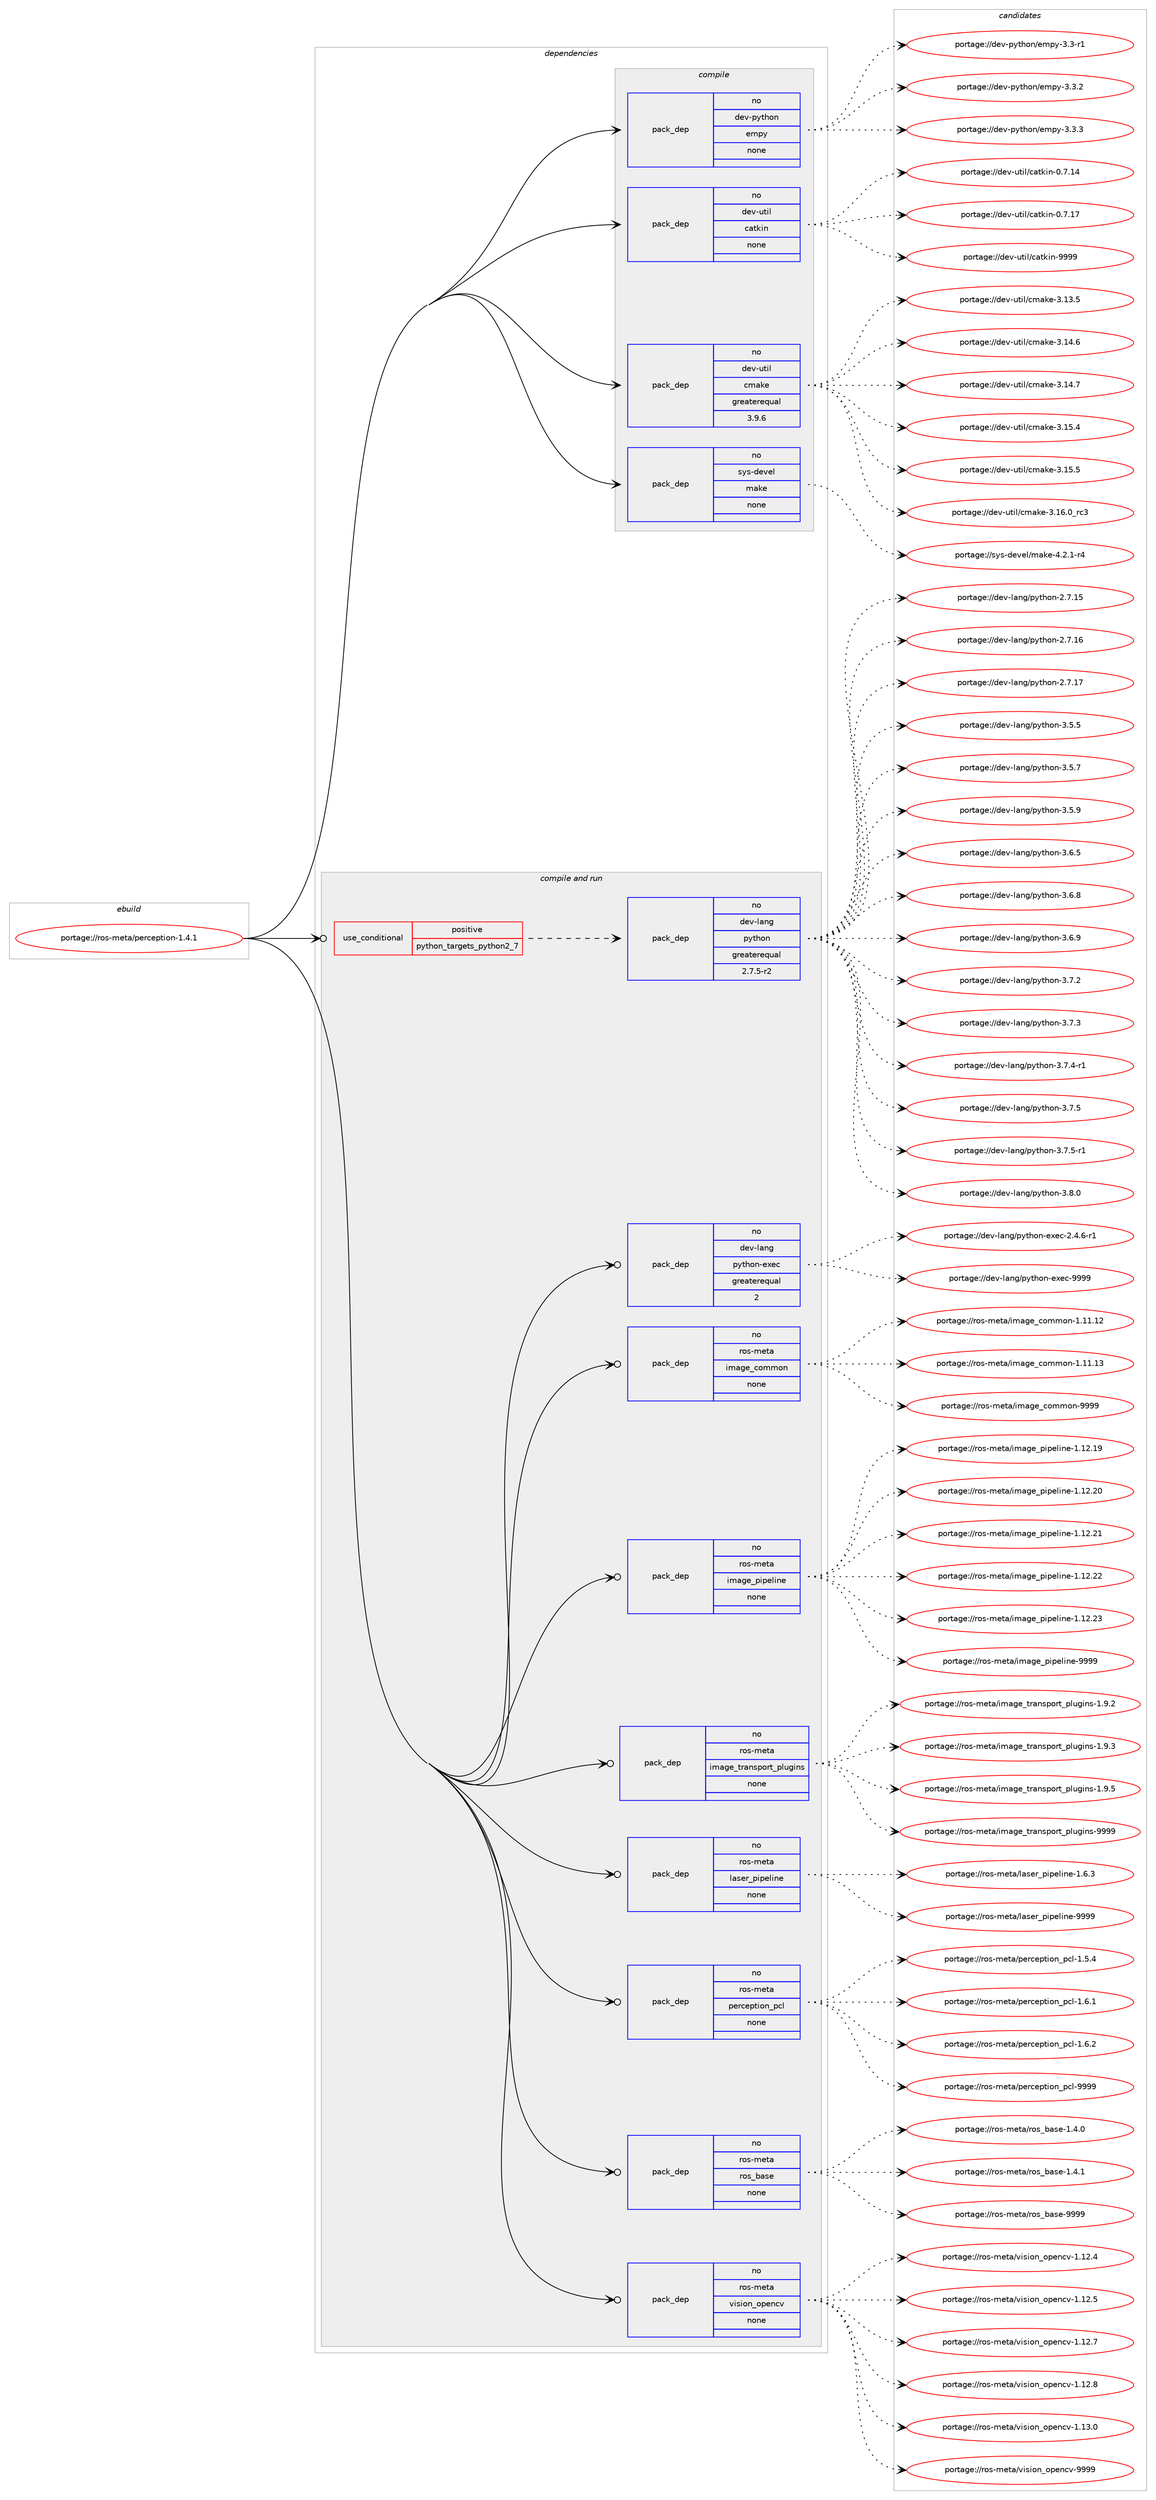 digraph prolog {

# *************
# Graph options
# *************

newrank=true;
concentrate=true;
compound=true;
graph [rankdir=LR,fontname=Helvetica,fontsize=10,ranksep=1.5];#, ranksep=2.5, nodesep=0.2];
edge  [arrowhead=vee];
node  [fontname=Helvetica,fontsize=10];

# **********
# The ebuild
# **********

subgraph cluster_leftcol {
color=gray;
rank=same;
label=<<i>ebuild</i>>;
id [label="portage://ros-meta/perception-1.4.1", color=red, width=4, href="../ros-meta/perception-1.4.1.svg"];
}

# ****************
# The dependencies
# ****************

subgraph cluster_midcol {
color=gray;
label=<<i>dependencies</i>>;
subgraph cluster_compile {
fillcolor="#eeeeee";
style=filled;
label=<<i>compile</i>>;
subgraph pack279078 {
dependency380385 [label=<<TABLE BORDER="0" CELLBORDER="1" CELLSPACING="0" CELLPADDING="4" WIDTH="220"><TR><TD ROWSPAN="6" CELLPADDING="30">pack_dep</TD></TR><TR><TD WIDTH="110">no</TD></TR><TR><TD>dev-python</TD></TR><TR><TD>empy</TD></TR><TR><TD>none</TD></TR><TR><TD></TD></TR></TABLE>>, shape=none, color=blue];
}
id:e -> dependency380385:w [weight=20,style="solid",arrowhead="vee"];
subgraph pack279079 {
dependency380386 [label=<<TABLE BORDER="0" CELLBORDER="1" CELLSPACING="0" CELLPADDING="4" WIDTH="220"><TR><TD ROWSPAN="6" CELLPADDING="30">pack_dep</TD></TR><TR><TD WIDTH="110">no</TD></TR><TR><TD>dev-util</TD></TR><TR><TD>catkin</TD></TR><TR><TD>none</TD></TR><TR><TD></TD></TR></TABLE>>, shape=none, color=blue];
}
id:e -> dependency380386:w [weight=20,style="solid",arrowhead="vee"];
subgraph pack279080 {
dependency380387 [label=<<TABLE BORDER="0" CELLBORDER="1" CELLSPACING="0" CELLPADDING="4" WIDTH="220"><TR><TD ROWSPAN="6" CELLPADDING="30">pack_dep</TD></TR><TR><TD WIDTH="110">no</TD></TR><TR><TD>dev-util</TD></TR><TR><TD>cmake</TD></TR><TR><TD>greaterequal</TD></TR><TR><TD>3.9.6</TD></TR></TABLE>>, shape=none, color=blue];
}
id:e -> dependency380387:w [weight=20,style="solid",arrowhead="vee"];
subgraph pack279081 {
dependency380388 [label=<<TABLE BORDER="0" CELLBORDER="1" CELLSPACING="0" CELLPADDING="4" WIDTH="220"><TR><TD ROWSPAN="6" CELLPADDING="30">pack_dep</TD></TR><TR><TD WIDTH="110">no</TD></TR><TR><TD>sys-devel</TD></TR><TR><TD>make</TD></TR><TR><TD>none</TD></TR><TR><TD></TD></TR></TABLE>>, shape=none, color=blue];
}
id:e -> dependency380388:w [weight=20,style="solid",arrowhead="vee"];
}
subgraph cluster_compileandrun {
fillcolor="#eeeeee";
style=filled;
label=<<i>compile and run</i>>;
subgraph cond94889 {
dependency380389 [label=<<TABLE BORDER="0" CELLBORDER="1" CELLSPACING="0" CELLPADDING="4"><TR><TD ROWSPAN="3" CELLPADDING="10">use_conditional</TD></TR><TR><TD>positive</TD></TR><TR><TD>python_targets_python2_7</TD></TR></TABLE>>, shape=none, color=red];
subgraph pack279082 {
dependency380390 [label=<<TABLE BORDER="0" CELLBORDER="1" CELLSPACING="0" CELLPADDING="4" WIDTH="220"><TR><TD ROWSPAN="6" CELLPADDING="30">pack_dep</TD></TR><TR><TD WIDTH="110">no</TD></TR><TR><TD>dev-lang</TD></TR><TR><TD>python</TD></TR><TR><TD>greaterequal</TD></TR><TR><TD>2.7.5-r2</TD></TR></TABLE>>, shape=none, color=blue];
}
dependency380389:e -> dependency380390:w [weight=20,style="dashed",arrowhead="vee"];
}
id:e -> dependency380389:w [weight=20,style="solid",arrowhead="odotvee"];
subgraph pack279083 {
dependency380391 [label=<<TABLE BORDER="0" CELLBORDER="1" CELLSPACING="0" CELLPADDING="4" WIDTH="220"><TR><TD ROWSPAN="6" CELLPADDING="30">pack_dep</TD></TR><TR><TD WIDTH="110">no</TD></TR><TR><TD>dev-lang</TD></TR><TR><TD>python-exec</TD></TR><TR><TD>greaterequal</TD></TR><TR><TD>2</TD></TR></TABLE>>, shape=none, color=blue];
}
id:e -> dependency380391:w [weight=20,style="solid",arrowhead="odotvee"];
subgraph pack279084 {
dependency380392 [label=<<TABLE BORDER="0" CELLBORDER="1" CELLSPACING="0" CELLPADDING="4" WIDTH="220"><TR><TD ROWSPAN="6" CELLPADDING="30">pack_dep</TD></TR><TR><TD WIDTH="110">no</TD></TR><TR><TD>ros-meta</TD></TR><TR><TD>image_common</TD></TR><TR><TD>none</TD></TR><TR><TD></TD></TR></TABLE>>, shape=none, color=blue];
}
id:e -> dependency380392:w [weight=20,style="solid",arrowhead="odotvee"];
subgraph pack279085 {
dependency380393 [label=<<TABLE BORDER="0" CELLBORDER="1" CELLSPACING="0" CELLPADDING="4" WIDTH="220"><TR><TD ROWSPAN="6" CELLPADDING="30">pack_dep</TD></TR><TR><TD WIDTH="110">no</TD></TR><TR><TD>ros-meta</TD></TR><TR><TD>image_pipeline</TD></TR><TR><TD>none</TD></TR><TR><TD></TD></TR></TABLE>>, shape=none, color=blue];
}
id:e -> dependency380393:w [weight=20,style="solid",arrowhead="odotvee"];
subgraph pack279086 {
dependency380394 [label=<<TABLE BORDER="0" CELLBORDER="1" CELLSPACING="0" CELLPADDING="4" WIDTH="220"><TR><TD ROWSPAN="6" CELLPADDING="30">pack_dep</TD></TR><TR><TD WIDTH="110">no</TD></TR><TR><TD>ros-meta</TD></TR><TR><TD>image_transport_plugins</TD></TR><TR><TD>none</TD></TR><TR><TD></TD></TR></TABLE>>, shape=none, color=blue];
}
id:e -> dependency380394:w [weight=20,style="solid",arrowhead="odotvee"];
subgraph pack279087 {
dependency380395 [label=<<TABLE BORDER="0" CELLBORDER="1" CELLSPACING="0" CELLPADDING="4" WIDTH="220"><TR><TD ROWSPAN="6" CELLPADDING="30">pack_dep</TD></TR><TR><TD WIDTH="110">no</TD></TR><TR><TD>ros-meta</TD></TR><TR><TD>laser_pipeline</TD></TR><TR><TD>none</TD></TR><TR><TD></TD></TR></TABLE>>, shape=none, color=blue];
}
id:e -> dependency380395:w [weight=20,style="solid",arrowhead="odotvee"];
subgraph pack279088 {
dependency380396 [label=<<TABLE BORDER="0" CELLBORDER="1" CELLSPACING="0" CELLPADDING="4" WIDTH="220"><TR><TD ROWSPAN="6" CELLPADDING="30">pack_dep</TD></TR><TR><TD WIDTH="110">no</TD></TR><TR><TD>ros-meta</TD></TR><TR><TD>perception_pcl</TD></TR><TR><TD>none</TD></TR><TR><TD></TD></TR></TABLE>>, shape=none, color=blue];
}
id:e -> dependency380396:w [weight=20,style="solid",arrowhead="odotvee"];
subgraph pack279089 {
dependency380397 [label=<<TABLE BORDER="0" CELLBORDER="1" CELLSPACING="0" CELLPADDING="4" WIDTH="220"><TR><TD ROWSPAN="6" CELLPADDING="30">pack_dep</TD></TR><TR><TD WIDTH="110">no</TD></TR><TR><TD>ros-meta</TD></TR><TR><TD>ros_base</TD></TR><TR><TD>none</TD></TR><TR><TD></TD></TR></TABLE>>, shape=none, color=blue];
}
id:e -> dependency380397:w [weight=20,style="solid",arrowhead="odotvee"];
subgraph pack279090 {
dependency380398 [label=<<TABLE BORDER="0" CELLBORDER="1" CELLSPACING="0" CELLPADDING="4" WIDTH="220"><TR><TD ROWSPAN="6" CELLPADDING="30">pack_dep</TD></TR><TR><TD WIDTH="110">no</TD></TR><TR><TD>ros-meta</TD></TR><TR><TD>vision_opencv</TD></TR><TR><TD>none</TD></TR><TR><TD></TD></TR></TABLE>>, shape=none, color=blue];
}
id:e -> dependency380398:w [weight=20,style="solid",arrowhead="odotvee"];
}
subgraph cluster_run {
fillcolor="#eeeeee";
style=filled;
label=<<i>run</i>>;
}
}

# **************
# The candidates
# **************

subgraph cluster_choices {
rank=same;
color=gray;
label=<<i>candidates</i>>;

subgraph choice279078 {
color=black;
nodesep=1;
choiceportage1001011184511212111610411111047101109112121455146514511449 [label="portage://dev-python/empy-3.3-r1", color=red, width=4,href="../dev-python/empy-3.3-r1.svg"];
choiceportage1001011184511212111610411111047101109112121455146514650 [label="portage://dev-python/empy-3.3.2", color=red, width=4,href="../dev-python/empy-3.3.2.svg"];
choiceportage1001011184511212111610411111047101109112121455146514651 [label="portage://dev-python/empy-3.3.3", color=red, width=4,href="../dev-python/empy-3.3.3.svg"];
dependency380385:e -> choiceportage1001011184511212111610411111047101109112121455146514511449:w [style=dotted,weight="100"];
dependency380385:e -> choiceportage1001011184511212111610411111047101109112121455146514650:w [style=dotted,weight="100"];
dependency380385:e -> choiceportage1001011184511212111610411111047101109112121455146514651:w [style=dotted,weight="100"];
}
subgraph choice279079 {
color=black;
nodesep=1;
choiceportage1001011184511711610510847999711610710511045484655464952 [label="portage://dev-util/catkin-0.7.14", color=red, width=4,href="../dev-util/catkin-0.7.14.svg"];
choiceportage1001011184511711610510847999711610710511045484655464955 [label="portage://dev-util/catkin-0.7.17", color=red, width=4,href="../dev-util/catkin-0.7.17.svg"];
choiceportage100101118451171161051084799971161071051104557575757 [label="portage://dev-util/catkin-9999", color=red, width=4,href="../dev-util/catkin-9999.svg"];
dependency380386:e -> choiceportage1001011184511711610510847999711610710511045484655464952:w [style=dotted,weight="100"];
dependency380386:e -> choiceportage1001011184511711610510847999711610710511045484655464955:w [style=dotted,weight="100"];
dependency380386:e -> choiceportage100101118451171161051084799971161071051104557575757:w [style=dotted,weight="100"];
}
subgraph choice279080 {
color=black;
nodesep=1;
choiceportage1001011184511711610510847991099710710145514649514653 [label="portage://dev-util/cmake-3.13.5", color=red, width=4,href="../dev-util/cmake-3.13.5.svg"];
choiceportage1001011184511711610510847991099710710145514649524654 [label="portage://dev-util/cmake-3.14.6", color=red, width=4,href="../dev-util/cmake-3.14.6.svg"];
choiceportage1001011184511711610510847991099710710145514649524655 [label="portage://dev-util/cmake-3.14.7", color=red, width=4,href="../dev-util/cmake-3.14.7.svg"];
choiceportage1001011184511711610510847991099710710145514649534652 [label="portage://dev-util/cmake-3.15.4", color=red, width=4,href="../dev-util/cmake-3.15.4.svg"];
choiceportage1001011184511711610510847991099710710145514649534653 [label="portage://dev-util/cmake-3.15.5", color=red, width=4,href="../dev-util/cmake-3.15.5.svg"];
choiceportage1001011184511711610510847991099710710145514649544648951149951 [label="portage://dev-util/cmake-3.16.0_rc3", color=red, width=4,href="../dev-util/cmake-3.16.0_rc3.svg"];
dependency380387:e -> choiceportage1001011184511711610510847991099710710145514649514653:w [style=dotted,weight="100"];
dependency380387:e -> choiceportage1001011184511711610510847991099710710145514649524654:w [style=dotted,weight="100"];
dependency380387:e -> choiceportage1001011184511711610510847991099710710145514649524655:w [style=dotted,weight="100"];
dependency380387:e -> choiceportage1001011184511711610510847991099710710145514649534652:w [style=dotted,weight="100"];
dependency380387:e -> choiceportage1001011184511711610510847991099710710145514649534653:w [style=dotted,weight="100"];
dependency380387:e -> choiceportage1001011184511711610510847991099710710145514649544648951149951:w [style=dotted,weight="100"];
}
subgraph choice279081 {
color=black;
nodesep=1;
choiceportage1151211154510010111810110847109971071014552465046494511452 [label="portage://sys-devel/make-4.2.1-r4", color=red, width=4,href="../sys-devel/make-4.2.1-r4.svg"];
dependency380388:e -> choiceportage1151211154510010111810110847109971071014552465046494511452:w [style=dotted,weight="100"];
}
subgraph choice279082 {
color=black;
nodesep=1;
choiceportage10010111845108971101034711212111610411111045504655464953 [label="portage://dev-lang/python-2.7.15", color=red, width=4,href="../dev-lang/python-2.7.15.svg"];
choiceportage10010111845108971101034711212111610411111045504655464954 [label="portage://dev-lang/python-2.7.16", color=red, width=4,href="../dev-lang/python-2.7.16.svg"];
choiceportage10010111845108971101034711212111610411111045504655464955 [label="portage://dev-lang/python-2.7.17", color=red, width=4,href="../dev-lang/python-2.7.17.svg"];
choiceportage100101118451089711010347112121116104111110455146534653 [label="portage://dev-lang/python-3.5.5", color=red, width=4,href="../dev-lang/python-3.5.5.svg"];
choiceportage100101118451089711010347112121116104111110455146534655 [label="portage://dev-lang/python-3.5.7", color=red, width=4,href="../dev-lang/python-3.5.7.svg"];
choiceportage100101118451089711010347112121116104111110455146534657 [label="portage://dev-lang/python-3.5.9", color=red, width=4,href="../dev-lang/python-3.5.9.svg"];
choiceportage100101118451089711010347112121116104111110455146544653 [label="portage://dev-lang/python-3.6.5", color=red, width=4,href="../dev-lang/python-3.6.5.svg"];
choiceportage100101118451089711010347112121116104111110455146544656 [label="portage://dev-lang/python-3.6.8", color=red, width=4,href="../dev-lang/python-3.6.8.svg"];
choiceportage100101118451089711010347112121116104111110455146544657 [label="portage://dev-lang/python-3.6.9", color=red, width=4,href="../dev-lang/python-3.6.9.svg"];
choiceportage100101118451089711010347112121116104111110455146554650 [label="portage://dev-lang/python-3.7.2", color=red, width=4,href="../dev-lang/python-3.7.2.svg"];
choiceportage100101118451089711010347112121116104111110455146554651 [label="portage://dev-lang/python-3.7.3", color=red, width=4,href="../dev-lang/python-3.7.3.svg"];
choiceportage1001011184510897110103471121211161041111104551465546524511449 [label="portage://dev-lang/python-3.7.4-r1", color=red, width=4,href="../dev-lang/python-3.7.4-r1.svg"];
choiceportage100101118451089711010347112121116104111110455146554653 [label="portage://dev-lang/python-3.7.5", color=red, width=4,href="../dev-lang/python-3.7.5.svg"];
choiceportage1001011184510897110103471121211161041111104551465546534511449 [label="portage://dev-lang/python-3.7.5-r1", color=red, width=4,href="../dev-lang/python-3.7.5-r1.svg"];
choiceportage100101118451089711010347112121116104111110455146564648 [label="portage://dev-lang/python-3.8.0", color=red, width=4,href="../dev-lang/python-3.8.0.svg"];
dependency380390:e -> choiceportage10010111845108971101034711212111610411111045504655464953:w [style=dotted,weight="100"];
dependency380390:e -> choiceportage10010111845108971101034711212111610411111045504655464954:w [style=dotted,weight="100"];
dependency380390:e -> choiceportage10010111845108971101034711212111610411111045504655464955:w [style=dotted,weight="100"];
dependency380390:e -> choiceportage100101118451089711010347112121116104111110455146534653:w [style=dotted,weight="100"];
dependency380390:e -> choiceportage100101118451089711010347112121116104111110455146534655:w [style=dotted,weight="100"];
dependency380390:e -> choiceportage100101118451089711010347112121116104111110455146534657:w [style=dotted,weight="100"];
dependency380390:e -> choiceportage100101118451089711010347112121116104111110455146544653:w [style=dotted,weight="100"];
dependency380390:e -> choiceportage100101118451089711010347112121116104111110455146544656:w [style=dotted,weight="100"];
dependency380390:e -> choiceportage100101118451089711010347112121116104111110455146544657:w [style=dotted,weight="100"];
dependency380390:e -> choiceportage100101118451089711010347112121116104111110455146554650:w [style=dotted,weight="100"];
dependency380390:e -> choiceportage100101118451089711010347112121116104111110455146554651:w [style=dotted,weight="100"];
dependency380390:e -> choiceportage1001011184510897110103471121211161041111104551465546524511449:w [style=dotted,weight="100"];
dependency380390:e -> choiceportage100101118451089711010347112121116104111110455146554653:w [style=dotted,weight="100"];
dependency380390:e -> choiceportage1001011184510897110103471121211161041111104551465546534511449:w [style=dotted,weight="100"];
dependency380390:e -> choiceportage100101118451089711010347112121116104111110455146564648:w [style=dotted,weight="100"];
}
subgraph choice279083 {
color=black;
nodesep=1;
choiceportage10010111845108971101034711212111610411111045101120101994550465246544511449 [label="portage://dev-lang/python-exec-2.4.6-r1", color=red, width=4,href="../dev-lang/python-exec-2.4.6-r1.svg"];
choiceportage10010111845108971101034711212111610411111045101120101994557575757 [label="portage://dev-lang/python-exec-9999", color=red, width=4,href="../dev-lang/python-exec-9999.svg"];
dependency380391:e -> choiceportage10010111845108971101034711212111610411111045101120101994550465246544511449:w [style=dotted,weight="100"];
dependency380391:e -> choiceportage10010111845108971101034711212111610411111045101120101994557575757:w [style=dotted,weight="100"];
}
subgraph choice279084 {
color=black;
nodesep=1;
choiceportage1141111154510910111697471051099710310195991111091091111104549464949464950 [label="portage://ros-meta/image_common-1.11.12", color=red, width=4,href="../ros-meta/image_common-1.11.12.svg"];
choiceportage1141111154510910111697471051099710310195991111091091111104549464949464951 [label="portage://ros-meta/image_common-1.11.13", color=red, width=4,href="../ros-meta/image_common-1.11.13.svg"];
choiceportage1141111154510910111697471051099710310195991111091091111104557575757 [label="portage://ros-meta/image_common-9999", color=red, width=4,href="../ros-meta/image_common-9999.svg"];
dependency380392:e -> choiceportage1141111154510910111697471051099710310195991111091091111104549464949464950:w [style=dotted,weight="100"];
dependency380392:e -> choiceportage1141111154510910111697471051099710310195991111091091111104549464949464951:w [style=dotted,weight="100"];
dependency380392:e -> choiceportage1141111154510910111697471051099710310195991111091091111104557575757:w [style=dotted,weight="100"];
}
subgraph choice279085 {
color=black;
nodesep=1;
choiceportage11411111545109101116974710510997103101951121051121011081051101014549464950464957 [label="portage://ros-meta/image_pipeline-1.12.19", color=red, width=4,href="../ros-meta/image_pipeline-1.12.19.svg"];
choiceportage11411111545109101116974710510997103101951121051121011081051101014549464950465048 [label="portage://ros-meta/image_pipeline-1.12.20", color=red, width=4,href="../ros-meta/image_pipeline-1.12.20.svg"];
choiceportage11411111545109101116974710510997103101951121051121011081051101014549464950465049 [label="portage://ros-meta/image_pipeline-1.12.21", color=red, width=4,href="../ros-meta/image_pipeline-1.12.21.svg"];
choiceportage11411111545109101116974710510997103101951121051121011081051101014549464950465050 [label="portage://ros-meta/image_pipeline-1.12.22", color=red, width=4,href="../ros-meta/image_pipeline-1.12.22.svg"];
choiceportage11411111545109101116974710510997103101951121051121011081051101014549464950465051 [label="portage://ros-meta/image_pipeline-1.12.23", color=red, width=4,href="../ros-meta/image_pipeline-1.12.23.svg"];
choiceportage11411111545109101116974710510997103101951121051121011081051101014557575757 [label="portage://ros-meta/image_pipeline-9999", color=red, width=4,href="../ros-meta/image_pipeline-9999.svg"];
dependency380393:e -> choiceportage11411111545109101116974710510997103101951121051121011081051101014549464950464957:w [style=dotted,weight="100"];
dependency380393:e -> choiceportage11411111545109101116974710510997103101951121051121011081051101014549464950465048:w [style=dotted,weight="100"];
dependency380393:e -> choiceportage11411111545109101116974710510997103101951121051121011081051101014549464950465049:w [style=dotted,weight="100"];
dependency380393:e -> choiceportage11411111545109101116974710510997103101951121051121011081051101014549464950465050:w [style=dotted,weight="100"];
dependency380393:e -> choiceportage11411111545109101116974710510997103101951121051121011081051101014549464950465051:w [style=dotted,weight="100"];
dependency380393:e -> choiceportage11411111545109101116974710510997103101951121051121011081051101014557575757:w [style=dotted,weight="100"];
}
subgraph choice279086 {
color=black;
nodesep=1;
choiceportage11411111545109101116974710510997103101951161149711011511211111411695112108117103105110115454946574650 [label="portage://ros-meta/image_transport_plugins-1.9.2", color=red, width=4,href="../ros-meta/image_transport_plugins-1.9.2.svg"];
choiceportage11411111545109101116974710510997103101951161149711011511211111411695112108117103105110115454946574651 [label="portage://ros-meta/image_transport_plugins-1.9.3", color=red, width=4,href="../ros-meta/image_transport_plugins-1.9.3.svg"];
choiceportage11411111545109101116974710510997103101951161149711011511211111411695112108117103105110115454946574653 [label="portage://ros-meta/image_transport_plugins-1.9.5", color=red, width=4,href="../ros-meta/image_transport_plugins-1.9.5.svg"];
choiceportage114111115451091011169747105109971031019511611497110115112111114116951121081171031051101154557575757 [label="portage://ros-meta/image_transport_plugins-9999", color=red, width=4,href="../ros-meta/image_transport_plugins-9999.svg"];
dependency380394:e -> choiceportage11411111545109101116974710510997103101951161149711011511211111411695112108117103105110115454946574650:w [style=dotted,weight="100"];
dependency380394:e -> choiceportage11411111545109101116974710510997103101951161149711011511211111411695112108117103105110115454946574651:w [style=dotted,weight="100"];
dependency380394:e -> choiceportage11411111545109101116974710510997103101951161149711011511211111411695112108117103105110115454946574653:w [style=dotted,weight="100"];
dependency380394:e -> choiceportage114111115451091011169747105109971031019511611497110115112111114116951121081171031051101154557575757:w [style=dotted,weight="100"];
}
subgraph choice279087 {
color=black;
nodesep=1;
choiceportage1141111154510910111697471089711510111495112105112101108105110101454946544651 [label="portage://ros-meta/laser_pipeline-1.6.3", color=red, width=4,href="../ros-meta/laser_pipeline-1.6.3.svg"];
choiceportage11411111545109101116974710897115101114951121051121011081051101014557575757 [label="portage://ros-meta/laser_pipeline-9999", color=red, width=4,href="../ros-meta/laser_pipeline-9999.svg"];
dependency380395:e -> choiceportage1141111154510910111697471089711510111495112105112101108105110101454946544651:w [style=dotted,weight="100"];
dependency380395:e -> choiceportage11411111545109101116974710897115101114951121051121011081051101014557575757:w [style=dotted,weight="100"];
}
subgraph choice279088 {
color=black;
nodesep=1;
choiceportage114111115451091011169747112101114991011121161051111109511299108454946534652 [label="portage://ros-meta/perception_pcl-1.5.4", color=red, width=4,href="../ros-meta/perception_pcl-1.5.4.svg"];
choiceportage114111115451091011169747112101114991011121161051111109511299108454946544649 [label="portage://ros-meta/perception_pcl-1.6.1", color=red, width=4,href="../ros-meta/perception_pcl-1.6.1.svg"];
choiceportage114111115451091011169747112101114991011121161051111109511299108454946544650 [label="portage://ros-meta/perception_pcl-1.6.2", color=red, width=4,href="../ros-meta/perception_pcl-1.6.2.svg"];
choiceportage1141111154510910111697471121011149910111211610511111095112991084557575757 [label="portage://ros-meta/perception_pcl-9999", color=red, width=4,href="../ros-meta/perception_pcl-9999.svg"];
dependency380396:e -> choiceportage114111115451091011169747112101114991011121161051111109511299108454946534652:w [style=dotted,weight="100"];
dependency380396:e -> choiceportage114111115451091011169747112101114991011121161051111109511299108454946544649:w [style=dotted,weight="100"];
dependency380396:e -> choiceportage114111115451091011169747112101114991011121161051111109511299108454946544650:w [style=dotted,weight="100"];
dependency380396:e -> choiceportage1141111154510910111697471121011149910111211610511111095112991084557575757:w [style=dotted,weight="100"];
}
subgraph choice279089 {
color=black;
nodesep=1;
choiceportage114111115451091011169747114111115959897115101454946524648 [label="portage://ros-meta/ros_base-1.4.0", color=red, width=4,href="../ros-meta/ros_base-1.4.0.svg"];
choiceportage114111115451091011169747114111115959897115101454946524649 [label="portage://ros-meta/ros_base-1.4.1", color=red, width=4,href="../ros-meta/ros_base-1.4.1.svg"];
choiceportage1141111154510910111697471141111159598971151014557575757 [label="portage://ros-meta/ros_base-9999", color=red, width=4,href="../ros-meta/ros_base-9999.svg"];
dependency380397:e -> choiceportage114111115451091011169747114111115959897115101454946524648:w [style=dotted,weight="100"];
dependency380397:e -> choiceportage114111115451091011169747114111115959897115101454946524649:w [style=dotted,weight="100"];
dependency380397:e -> choiceportage1141111154510910111697471141111159598971151014557575757:w [style=dotted,weight="100"];
}
subgraph choice279090 {
color=black;
nodesep=1;
choiceportage114111115451091011169747118105115105111110951111121011109911845494649504652 [label="portage://ros-meta/vision_opencv-1.12.4", color=red, width=4,href="../ros-meta/vision_opencv-1.12.4.svg"];
choiceportage114111115451091011169747118105115105111110951111121011109911845494649504653 [label="portage://ros-meta/vision_opencv-1.12.5", color=red, width=4,href="../ros-meta/vision_opencv-1.12.5.svg"];
choiceportage114111115451091011169747118105115105111110951111121011109911845494649504655 [label="portage://ros-meta/vision_opencv-1.12.7", color=red, width=4,href="../ros-meta/vision_opencv-1.12.7.svg"];
choiceportage114111115451091011169747118105115105111110951111121011109911845494649504656 [label="portage://ros-meta/vision_opencv-1.12.8", color=red, width=4,href="../ros-meta/vision_opencv-1.12.8.svg"];
choiceportage114111115451091011169747118105115105111110951111121011109911845494649514648 [label="portage://ros-meta/vision_opencv-1.13.0", color=red, width=4,href="../ros-meta/vision_opencv-1.13.0.svg"];
choiceportage11411111545109101116974711810511510511111095111112101110991184557575757 [label="portage://ros-meta/vision_opencv-9999", color=red, width=4,href="../ros-meta/vision_opencv-9999.svg"];
dependency380398:e -> choiceportage114111115451091011169747118105115105111110951111121011109911845494649504652:w [style=dotted,weight="100"];
dependency380398:e -> choiceportage114111115451091011169747118105115105111110951111121011109911845494649504653:w [style=dotted,weight="100"];
dependency380398:e -> choiceportage114111115451091011169747118105115105111110951111121011109911845494649504655:w [style=dotted,weight="100"];
dependency380398:e -> choiceportage114111115451091011169747118105115105111110951111121011109911845494649504656:w [style=dotted,weight="100"];
dependency380398:e -> choiceportage114111115451091011169747118105115105111110951111121011109911845494649514648:w [style=dotted,weight="100"];
dependency380398:e -> choiceportage11411111545109101116974711810511510511111095111112101110991184557575757:w [style=dotted,weight="100"];
}
}

}
